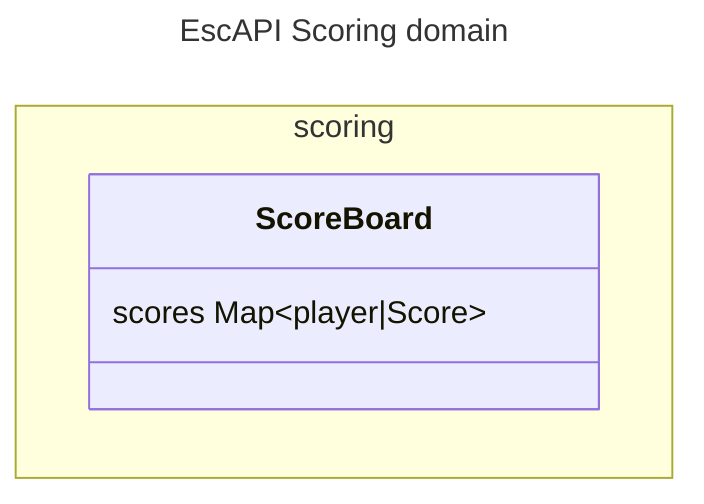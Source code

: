 ---
title: EscAPI Scoring domain
---
classDiagram
  namespace scoring {
    class ScoreBoard {
      scores Map~player|Score~
    }
  }